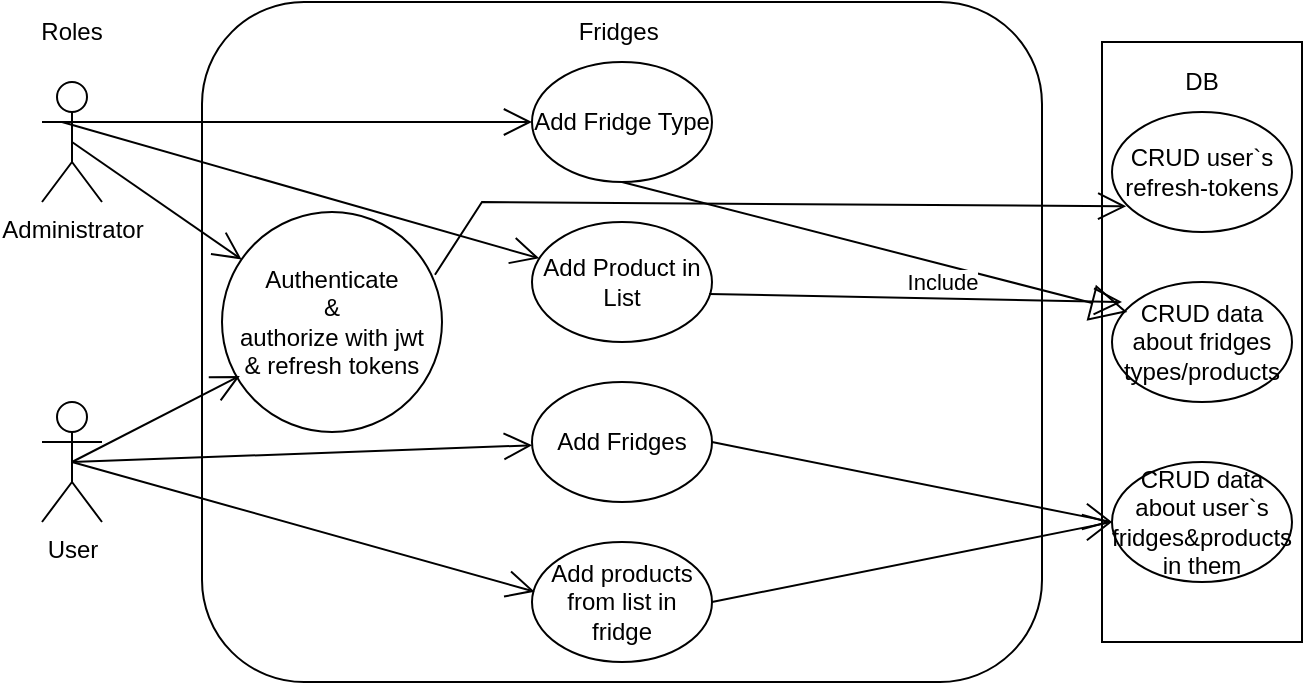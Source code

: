 <mxfile version="20.5.1" type="github">
  <diagram id="LNyXkqCAXkjSHS3rlu4H" name="Страница 1">
    <mxGraphModel dx="830" dy="438" grid="1" gridSize="10" guides="1" tooltips="1" connect="1" arrows="1" fold="1" page="1" pageScale="1" pageWidth="827" pageHeight="1169" math="0" shadow="0">
      <root>
        <mxCell id="0" />
        <mxCell id="1" parent="0" />
        <mxCell id="g-4HUA7l-jl2k6W9smbb-1" value="User" style="shape=umlActor;verticalLabelPosition=bottom;verticalAlign=top;html=1;outlineConnect=0;" vertex="1" parent="1">
          <mxGeometry x="40" y="340" width="30" height="60" as="geometry" />
        </mxCell>
        <mxCell id="g-4HUA7l-jl2k6W9smbb-2" value="Administrator" style="shape=umlActor;verticalLabelPosition=bottom;verticalAlign=top;html=1;outlineConnect=0;" vertex="1" parent="1">
          <mxGeometry x="40" y="180" width="30" height="60" as="geometry" />
        </mxCell>
        <mxCell id="g-4HUA7l-jl2k6W9smbb-5" value="" style="rounded=0;whiteSpace=wrap;html=1;" vertex="1" parent="1">
          <mxGeometry x="570" y="160" width="100" height="300" as="geometry" />
        </mxCell>
        <mxCell id="g-4HUA7l-jl2k6W9smbb-6" value="" style="rounded=1;whiteSpace=wrap;html=1;" vertex="1" parent="1">
          <mxGeometry x="120" y="140" width="420" height="340" as="geometry" />
        </mxCell>
        <mxCell id="g-4HUA7l-jl2k6W9smbb-8" value="Add Product in List" style="ellipse;whiteSpace=wrap;html=1;" vertex="1" parent="1">
          <mxGeometry x="285" y="250" width="90" height="60" as="geometry" />
        </mxCell>
        <mxCell id="g-4HUA7l-jl2k6W9smbb-9" value="Add Fridges" style="ellipse;whiteSpace=wrap;html=1;" vertex="1" parent="1">
          <mxGeometry x="285" y="330" width="90" height="60" as="geometry" />
        </mxCell>
        <mxCell id="g-4HUA7l-jl2k6W9smbb-10" value="Add products from list in fridge" style="ellipse;whiteSpace=wrap;html=1;" vertex="1" parent="1">
          <mxGeometry x="285" y="410" width="90" height="60" as="geometry" />
        </mxCell>
        <mxCell id="g-4HUA7l-jl2k6W9smbb-12" value="Add Fridge Type" style="ellipse;whiteSpace=wrap;html=1;" vertex="1" parent="1">
          <mxGeometry x="285" y="170" width="90" height="60" as="geometry" />
        </mxCell>
        <mxCell id="g-4HUA7l-jl2k6W9smbb-13" value="Roles" style="text;html=1;strokeColor=none;fillColor=none;align=center;verticalAlign=middle;whiteSpace=wrap;rounded=0;" vertex="1" parent="1">
          <mxGeometry x="25" y="140" width="60" height="30" as="geometry" />
        </mxCell>
        <mxCell id="g-4HUA7l-jl2k6W9smbb-14" value="Fridges&amp;nbsp;" style="text;html=1;strokeColor=none;fillColor=none;align=center;verticalAlign=middle;whiteSpace=wrap;rounded=0;" vertex="1" parent="1">
          <mxGeometry x="300" y="140" width="60" height="30" as="geometry" />
        </mxCell>
        <mxCell id="g-4HUA7l-jl2k6W9smbb-15" value="Authenticate&lt;br&gt;&amp;amp;&lt;br&gt;authorize with jwt&lt;br&gt;&amp;amp; refresh tokens" style="ellipse;whiteSpace=wrap;html=1;aspect=fixed;" vertex="1" parent="1">
          <mxGeometry x="130" y="245" width="110" height="110" as="geometry" />
        </mxCell>
        <mxCell id="g-4HUA7l-jl2k6W9smbb-16" value="DB" style="text;html=1;strokeColor=none;fillColor=none;align=center;verticalAlign=middle;whiteSpace=wrap;rounded=0;" vertex="1" parent="1">
          <mxGeometry x="590" y="165" width="60" height="30" as="geometry" />
        </mxCell>
        <mxCell id="g-4HUA7l-jl2k6W9smbb-17" value="CRUD user`s refresh-tokens" style="ellipse;whiteSpace=wrap;html=1;" vertex="1" parent="1">
          <mxGeometry x="575" y="195" width="90" height="60" as="geometry" />
        </mxCell>
        <mxCell id="g-4HUA7l-jl2k6W9smbb-18" value="CRUD data about fridges types/products" style="ellipse;whiteSpace=wrap;html=1;" vertex="1" parent="1">
          <mxGeometry x="575" y="280" width="90" height="60" as="geometry" />
        </mxCell>
        <mxCell id="g-4HUA7l-jl2k6W9smbb-19" value="CRUD data about user`s fridges&amp;amp;products in them" style="ellipse;whiteSpace=wrap;html=1;" vertex="1" parent="1">
          <mxGeometry x="575" y="370" width="90" height="60" as="geometry" />
        </mxCell>
        <mxCell id="g-4HUA7l-jl2k6W9smbb-22" value="" style="endArrow=open;endFill=1;endSize=12;html=1;rounded=0;" edge="1" parent="1" target="g-4HUA7l-jl2k6W9smbb-8">
          <mxGeometry width="160" relative="1" as="geometry">
            <mxPoint x="50" y="200" as="sourcePoint" />
            <mxPoint x="210" y="200" as="targetPoint" />
          </mxGeometry>
        </mxCell>
        <mxCell id="g-4HUA7l-jl2k6W9smbb-23" value="" style="endArrow=open;endFill=1;endSize=12;html=1;rounded=0;" edge="1" parent="1" target="g-4HUA7l-jl2k6W9smbb-12">
          <mxGeometry width="160" relative="1" as="geometry">
            <mxPoint x="55" y="200" as="sourcePoint" />
            <mxPoint x="310" y="190" as="targetPoint" />
          </mxGeometry>
        </mxCell>
        <mxCell id="g-4HUA7l-jl2k6W9smbb-26" value="" style="endArrow=open;endFill=1;endSize=12;html=1;rounded=0;exitX=0.5;exitY=0.5;exitDx=0;exitDy=0;exitPerimeter=0;" edge="1" parent="1" source="g-4HUA7l-jl2k6W9smbb-2" target="g-4HUA7l-jl2k6W9smbb-15">
          <mxGeometry width="160" relative="1" as="geometry">
            <mxPoint x="70" y="220" as="sourcePoint" />
            <mxPoint x="230" y="220" as="targetPoint" />
          </mxGeometry>
        </mxCell>
        <mxCell id="g-4HUA7l-jl2k6W9smbb-27" value="" style="endArrow=open;endFill=1;endSize=12;html=1;rounded=0;exitX=0.5;exitY=0.5;exitDx=0;exitDy=0;exitPerimeter=0;entryX=0.081;entryY=0.745;entryDx=0;entryDy=0;entryPerimeter=0;" edge="1" parent="1" source="g-4HUA7l-jl2k6W9smbb-1" target="g-4HUA7l-jl2k6W9smbb-15">
          <mxGeometry width="160" relative="1" as="geometry">
            <mxPoint x="290" y="360" as="sourcePoint" />
            <mxPoint x="450" y="360" as="targetPoint" />
          </mxGeometry>
        </mxCell>
        <mxCell id="g-4HUA7l-jl2k6W9smbb-28" value="" style="endArrow=open;endFill=1;endSize=12;html=1;rounded=0;exitX=0.5;exitY=0.5;exitDx=0;exitDy=0;exitPerimeter=0;" edge="1" parent="1" source="g-4HUA7l-jl2k6W9smbb-1" target="g-4HUA7l-jl2k6W9smbb-9">
          <mxGeometry width="160" relative="1" as="geometry">
            <mxPoint x="300" y="370" as="sourcePoint" />
            <mxPoint x="460" y="370" as="targetPoint" />
          </mxGeometry>
        </mxCell>
        <mxCell id="g-4HUA7l-jl2k6W9smbb-29" value="" style="endArrow=open;endFill=1;endSize=12;html=1;rounded=0;entryX=0.015;entryY=0.414;entryDx=0;entryDy=0;entryPerimeter=0;exitX=0.5;exitY=0.5;exitDx=0;exitDy=0;exitPerimeter=0;" edge="1" parent="1" source="g-4HUA7l-jl2k6W9smbb-1" target="g-4HUA7l-jl2k6W9smbb-10">
          <mxGeometry width="160" relative="1" as="geometry">
            <mxPoint x="310" y="380" as="sourcePoint" />
            <mxPoint x="370" y="380" as="targetPoint" />
          </mxGeometry>
        </mxCell>
        <mxCell id="g-4HUA7l-jl2k6W9smbb-30" value="" style="endArrow=open;endFill=1;endSize=12;html=1;rounded=0;exitX=0.968;exitY=0.285;exitDx=0;exitDy=0;exitPerimeter=0;entryX=0.079;entryY=0.786;entryDx=0;entryDy=0;entryPerimeter=0;" edge="1" parent="1" source="g-4HUA7l-jl2k6W9smbb-15" target="g-4HUA7l-jl2k6W9smbb-17">
          <mxGeometry width="160" relative="1" as="geometry">
            <mxPoint x="320" y="390" as="sourcePoint" />
            <mxPoint x="480" y="390" as="targetPoint" />
            <Array as="points">
              <mxPoint x="260" y="240" />
            </Array>
          </mxGeometry>
        </mxCell>
        <mxCell id="g-4HUA7l-jl2k6W9smbb-31" value="Include" style="endArrow=block;endSize=16;endFill=0;html=1;rounded=0;exitX=0.5;exitY=1;exitDx=0;exitDy=0;entryX=0.085;entryY=0.25;entryDx=0;entryDy=0;entryPerimeter=0;" edge="1" parent="1" source="g-4HUA7l-jl2k6W9smbb-12" target="g-4HUA7l-jl2k6W9smbb-18">
          <mxGeometry x="0.283" y="-9" width="160" relative="1" as="geometry">
            <mxPoint x="280" y="290" as="sourcePoint" />
            <mxPoint x="440" y="290" as="targetPoint" />
            <mxPoint as="offset" />
          </mxGeometry>
        </mxCell>
        <mxCell id="g-4HUA7l-jl2k6W9smbb-32" value="" style="endArrow=open;endFill=1;endSize=12;html=1;rounded=0;exitX=0.984;exitY=0.599;exitDx=0;exitDy=0;exitPerimeter=0;" edge="1" parent="1" source="g-4HUA7l-jl2k6W9smbb-8">
          <mxGeometry width="160" relative="1" as="geometry">
            <mxPoint x="330" y="400" as="sourcePoint" />
            <mxPoint x="580" y="290" as="targetPoint" />
          </mxGeometry>
        </mxCell>
        <mxCell id="g-4HUA7l-jl2k6W9smbb-33" value="" style="endArrow=open;endFill=1;endSize=12;html=1;rounded=0;exitX=1;exitY=0.5;exitDx=0;exitDy=0;entryX=0;entryY=0.5;entryDx=0;entryDy=0;" edge="1" parent="1" source="g-4HUA7l-jl2k6W9smbb-9" target="g-4HUA7l-jl2k6W9smbb-19">
          <mxGeometry width="160" relative="1" as="geometry">
            <mxPoint x="340" y="410" as="sourcePoint" />
            <mxPoint x="500" y="410" as="targetPoint" />
          </mxGeometry>
        </mxCell>
        <mxCell id="g-4HUA7l-jl2k6W9smbb-34" value="" style="endArrow=open;endFill=1;endSize=12;html=1;rounded=0;entryX=0;entryY=0.5;entryDx=0;entryDy=0;exitX=1;exitY=0.5;exitDx=0;exitDy=0;" edge="1" parent="1" source="g-4HUA7l-jl2k6W9smbb-10" target="g-4HUA7l-jl2k6W9smbb-19">
          <mxGeometry width="160" relative="1" as="geometry">
            <mxPoint x="350" y="420" as="sourcePoint" />
            <mxPoint x="510" y="420" as="targetPoint" />
          </mxGeometry>
        </mxCell>
      </root>
    </mxGraphModel>
  </diagram>
</mxfile>
